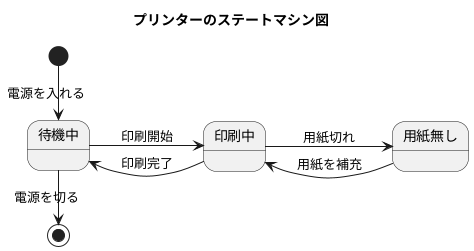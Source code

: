 @startuml 6-1
left to right direction
title プリンターのステートマシン図

[*] -right-> 待機中 : 電源を入れる

待機中 --> 印刷中 : 印刷開始
印刷中 --> 待機中 : 印刷完了
印刷中 --> 用紙無し : 用紙切れ
用紙無し --> 印刷中 : 用紙を補充
[*] <-right- 待機中 : 電源を切る



@enduml
